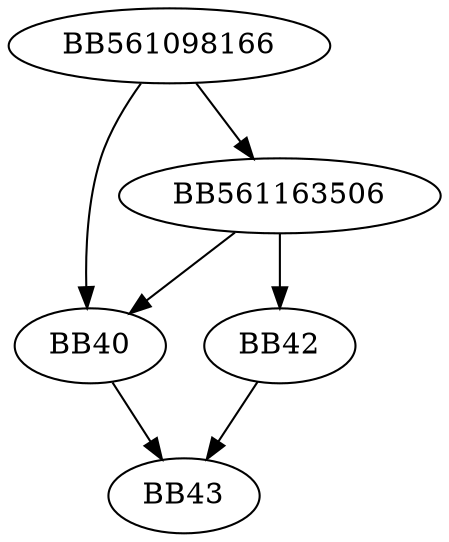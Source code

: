 digraph G{
	BB561098166->BB40;
	BB561098166->BB561163506;
	BB561163506->BB40;
	BB561163506->BB42;
	BB40->BB43;
	BB42->BB43;
}
